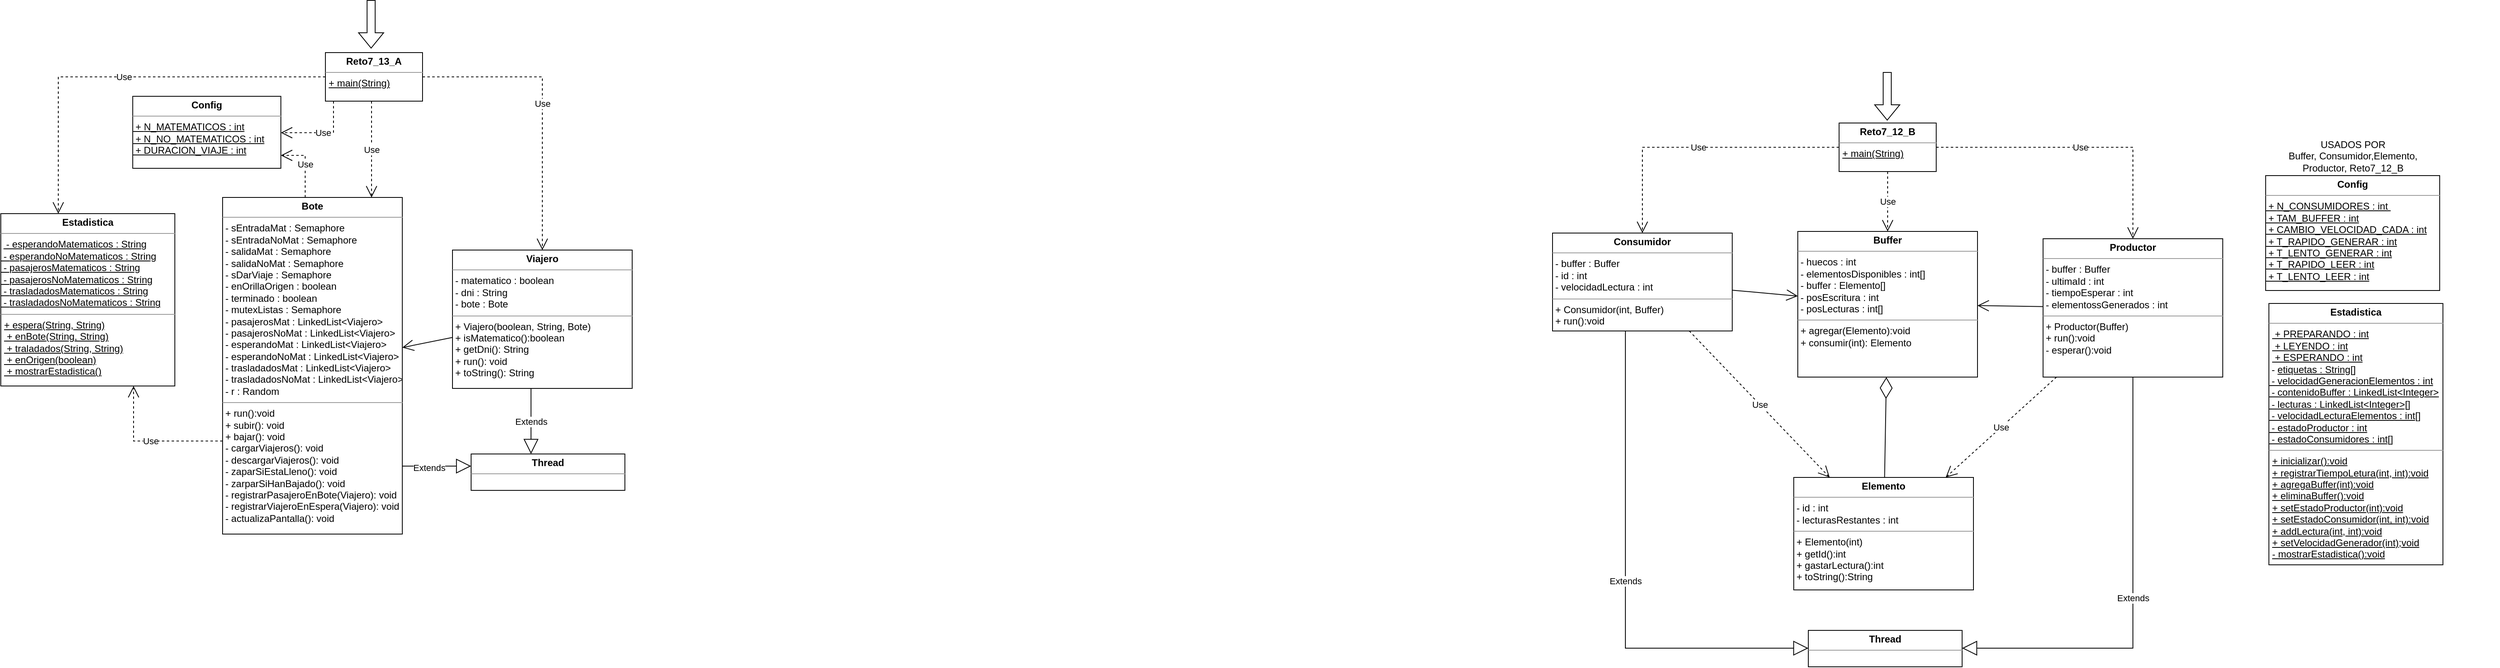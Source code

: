<mxfile version="20.6.2" type="device"><diagram id="MzJFYPw6yOlojLo13A0B" name="Página-1"><mxGraphModel dx="981" dy="581" grid="0" gridSize="10" guides="1" tooltips="1" connect="1" arrows="1" fold="1" page="1" pageScale="1" pageWidth="4000" pageHeight="2000" math="0" shadow="0"><root><mxCell id="0"/><mxCell id="1" parent="0"/><mxCell id="kdmSwV2Cofq7j0bnxIZ5-1" value="&lt;p style=&quot;margin:0px;margin-top:4px;text-align:center;&quot;&gt;&lt;b&gt;Reto7_13_A&lt;/b&gt;&lt;/p&gt;&lt;hr size=&quot;1&quot;&gt;&lt;p style=&quot;margin:0px;margin-left:4px;&quot;&gt;&lt;u&gt;+ main(String)&lt;/u&gt;&lt;br&gt;&lt;/p&gt;" style="verticalAlign=top;align=left;overflow=fill;fontSize=12;fontFamily=Helvetica;html=1;" parent="1" vertex="1"><mxGeometry x="645" y="727" width="120" height="60" as="geometry"/></mxCell><mxCell id="kdmSwV2Cofq7j0bnxIZ5-2" value="" style="shape=flexArrow;endArrow=classic;html=1;rounded=0;" parent="1" edge="1"><mxGeometry width="50" height="50" relative="1" as="geometry"><mxPoint x="701.47" y="662" as="sourcePoint"/><mxPoint x="701.47" y="722" as="targetPoint"/></mxGeometry></mxCell><mxCell id="kdmSwV2Cofq7j0bnxIZ5-5" value="&lt;p style=&quot;margin:0px;margin-top:4px;text-align:center;&quot;&gt;&lt;b&gt;Config&lt;/b&gt;&lt;/p&gt;&lt;hr size=&quot;1&quot;&gt;&lt;p style=&quot;margin:0px;margin-left:4px;&quot;&gt;&lt;/p&gt;&lt;u&gt;&amp;nbsp;+&amp;nbsp;&lt;/u&gt;&lt;span style=&quot;background-color: initial;&quot;&gt;&lt;u&gt;N_MATEMATICOS : int&lt;/u&gt;&lt;/span&gt;&lt;div&gt;&lt;u&gt;&amp;nbsp;+ N_NO_MATEMATICOS : int&lt;/u&gt;&lt;/div&gt;&lt;div&gt;&lt;u&gt;&amp;nbsp;+ DURACION_VIAJE : int&lt;/u&gt;&lt;/div&gt;" style="verticalAlign=top;align=left;overflow=fill;fontSize=12;fontFamily=Helvetica;html=1;" parent="1" vertex="1"><mxGeometry x="407" y="781" width="183" height="89" as="geometry"/></mxCell><mxCell id="kdmSwV2Cofq7j0bnxIZ5-12" value="&lt;p style=&quot;margin:0px;margin-top:4px;text-align:center;&quot;&gt;&lt;b&gt;Thread&lt;/b&gt;&lt;/p&gt;&lt;hr size=&quot;1&quot;&gt;&lt;p style=&quot;margin:0px;margin-left:4px;&quot;&gt;&lt;br&gt;&lt;/p&gt;" style="verticalAlign=top;align=left;overflow=fill;fontSize=12;fontFamily=Helvetica;html=1;" parent="1" vertex="1"><mxGeometry x="825" y="1223" width="190" height="45" as="geometry"/></mxCell><mxCell id="kdmSwV2Cofq7j0bnxIZ5-13" value="&lt;p style=&quot;margin:0px;margin-top:4px;text-align:center;&quot;&gt;&lt;b&gt;Estadistica&lt;/b&gt;&lt;/p&gt;&lt;hr size=&quot;1&quot;&gt;&amp;nbsp;&lt;u style=&quot;background-color: initial;&quot;&gt;&amp;nbsp;-&amp;nbsp;&lt;span style=&quot;background-color: initial;&quot;&gt;esperandoMatematicos : String&lt;/span&gt;&lt;/u&gt;&lt;br&gt;&lt;u style=&quot;background-color: initial;&quot;&gt;&amp;nbsp;-&amp;nbsp;&lt;/u&gt;&lt;u style=&quot;background-color: initial;&quot;&gt;esperandoNoMatematicos : String&lt;br&gt;&lt;/u&gt;&lt;u style=&quot;background-color: initial;&quot;&gt;&amp;nbsp;- pasajerosMatematicos : String&lt;/u&gt;&lt;u style=&quot;background-color: initial;&quot;&gt;&lt;br&gt;&lt;/u&gt;&lt;u&gt;&amp;nbsp;-&amp;nbsp;&lt;/u&gt;&lt;u style=&quot;background-color: initial;&quot;&gt;pasajerosNoMatematicos : String&lt;/u&gt;&lt;u&gt;&lt;br&gt;&amp;nbsp;-&amp;nbsp;&lt;/u&gt;&lt;u style=&quot;background-color: initial;&quot;&gt;trasladadosMatematicos : String&lt;/u&gt;&lt;u&gt;&lt;br&gt;&amp;nbsp;-&amp;nbsp;&lt;/u&gt;&lt;u style=&quot;background-color: initial;&quot;&gt;trasladadosNoMatematicos : String&lt;/u&gt;&lt;u&gt;&lt;br&gt;&lt;/u&gt;&lt;hr size=&quot;1&quot;&gt;&lt;p style=&quot;margin:0px;margin-left:4px;&quot;&gt;&lt;u&gt;+&amp;nbsp;&lt;/u&gt;&lt;span style=&quot;background-color: initial;&quot;&gt;&lt;u&gt;espera(String, String)&lt;/u&gt;&lt;/span&gt;&lt;/p&gt;&lt;p style=&quot;margin:0px;margin-left:4px;&quot;&gt;&lt;u&gt;&amp;nbsp;+ enBote(String, String)&lt;/u&gt;&lt;/p&gt;&lt;p style=&quot;margin:0px;margin-left:4px;&quot;&gt;&lt;u&gt;&amp;nbsp;+ traladados(String, String)&lt;/u&gt;&lt;/p&gt;&lt;p style=&quot;margin:0px;margin-left:4px;&quot;&gt;&lt;u&gt;&amp;nbsp;+ enOrigen(boolean)&lt;/u&gt;&lt;/p&gt;&lt;p style=&quot;margin:0px;margin-left:4px;&quot;&gt;&lt;u&gt;&amp;nbsp;+ mostrarEstadistica()&lt;/u&gt;&lt;/p&gt;" style="verticalAlign=top;align=left;overflow=fill;fontSize=12;fontFamily=Helvetica;html=1;" parent="1" vertex="1"><mxGeometry x="244" y="926" width="215" height="213" as="geometry"/></mxCell><mxCell id="goWe39SvWJ5afLizAlwb-5" value="Extends" style="endArrow=block;endSize=16;endFill=0;html=1;rounded=0;edgeStyle=orthogonalEdgeStyle;startArrow=none;" parent="1" source="1cY4Yod7n6SHqiEkVjwp-2" target="kdmSwV2Cofq7j0bnxIZ5-12" edge="1"><mxGeometry x="-0.224" y="-2" width="160" relative="1" as="geometry"><mxPoint x="505" y="977" as="sourcePoint"/><mxPoint x="713" y="792" as="targetPoint"/><Array as="points"><mxPoint x="793" y="1238"/><mxPoint x="793" y="1238"/></Array><mxPoint as="offset"/></mxGeometry></mxCell><mxCell id="goWe39SvWJ5afLizAlwb-6" value="Extends" style="endArrow=block;endSize=16;endFill=0;html=1;rounded=0;edgeStyle=orthogonalEdgeStyle;jumpStyle=arc;jumpSize=15;" parent="1" source="1cY4Yod7n6SHqiEkVjwp-4" target="kdmSwV2Cofq7j0bnxIZ5-12" edge="1"><mxGeometry width="160" relative="1" as="geometry"><mxPoint x="1023" y="1015" as="sourcePoint"/><mxPoint x="503" y="1074" as="targetPoint"/><Array as="points"><mxPoint x="899" y="1161"/><mxPoint x="899" y="1161"/></Array></mxGeometry></mxCell><mxCell id="goWe39SvWJ5afLizAlwb-12" value="Use" style="endArrow=open;endSize=12;dashed=1;html=1;rounded=0;edgeStyle=orthogonalEdgeStyle;" parent="1" source="kdmSwV2Cofq7j0bnxIZ5-1" target="1cY4Yod7n6SHqiEkVjwp-2" edge="1"><mxGeometry width="160" relative="1" as="geometry"><mxPoint x="720.089" y="382" as="sourcePoint"/><mxPoint x="1028.048" y="892" as="targetPoint"/><Array as="points"><mxPoint x="702" y="897"/><mxPoint x="702" y="897"/></Array></mxGeometry></mxCell><mxCell id="cLcp4YFCbcZAhSx4IMIS-6" value="Use" style="endArrow=open;endSize=12;dashed=1;html=1;rounded=0;" parent="1" source="1cY4Yod7n6SHqiEkVjwp-2" edge="1"><mxGeometry width="160" relative="1" as="geometry"><mxPoint x="577.379" y="977" as="sourcePoint"/><mxPoint x="586" y="1244.715" as="targetPoint"/></mxGeometry></mxCell><mxCell id="1cY4Yod7n6SHqiEkVjwp-2" value="&lt;p style=&quot;margin: 4px 0px 0px; text-align: center;&quot;&gt;&lt;b&gt;Bote&lt;/b&gt;&lt;br&gt;&lt;/p&gt;&lt;hr size=&quot;1&quot;&gt;&lt;p style=&quot;margin:0px;margin-left:4px;&quot;&gt;&lt;/p&gt;&amp;nbsp;-&amp;nbsp;&lt;span style=&quot;background-color: initial;&quot;&gt;sEntradaMat : Semaphore&lt;/span&gt;&lt;div&gt;&amp;nbsp;- sEntradaNoMat : Semaphore&lt;/div&gt;&lt;div&gt;&amp;nbsp;- salidaMat : Semaphore&lt;/div&gt;&lt;div&gt;&amp;nbsp;- salidaNoMat : Semaphore&lt;/div&gt;&lt;div&gt;&amp;nbsp;- sDarViaje : Semaphore&lt;/div&gt;&lt;div&gt;&amp;nbsp;- enOrillaOrigen : boolean&lt;/div&gt;&lt;div&gt;&amp;nbsp;- terminado : boolean&lt;/div&gt;&lt;div&gt;&amp;nbsp;- mutexListas : Semaphore&lt;/div&gt;&lt;div&gt;&amp;nbsp;- pasajerosMat : LinkedList&amp;lt;Viajero&amp;gt;&lt;/div&gt;&lt;div&gt;&amp;nbsp;- pasajerosNoMat : LinkedList&amp;lt;Viajero&amp;gt;&lt;/div&gt;&lt;div&gt;&amp;nbsp;- esperandoMat : LinkedList&amp;lt;Viajero&amp;gt;&lt;/div&gt;&lt;div&gt;&amp;nbsp;- esperandoNoMat : LinkedList&amp;lt;Viajero&amp;gt;&lt;/div&gt;&lt;div&gt;&amp;nbsp;- trasladadosMat : LinkedList&amp;lt;Viajero&amp;gt;&lt;/div&gt;&lt;div&gt;&amp;nbsp;- trasladadosNoMat : LinkedList&amp;lt;Viajero&amp;gt;&lt;/div&gt;&lt;div&gt;&amp;nbsp;- r : Random&lt;/div&gt;&lt;hr size=&quot;1&quot;&gt;&lt;p style=&quot;margin:0px;margin-left:4px;&quot;&gt;&lt;/p&gt;&lt;span style=&quot;background-color: initial;&quot;&gt;&lt;div&gt;&amp;nbsp;+&amp;nbsp;&lt;span style=&quot;background-color: initial;&quot;&gt;run():void&lt;/span&gt;&lt;/div&gt;&lt;/span&gt;&lt;div&gt;&amp;nbsp;+ subir(): void&lt;/div&gt;&lt;div&gt;&amp;nbsp;+ bajar(): void&lt;/div&gt;&lt;div&gt;&amp;nbsp;- cargarViajeros(): void&lt;/div&gt;&lt;div&gt;&amp;nbsp;- descargarViajeros(): void&lt;/div&gt;&lt;div&gt;&amp;nbsp;- zaparSiEstaLleno(): void&lt;/div&gt;&lt;div&gt;&amp;nbsp;- zarparSiHanBajado(): void&lt;/div&gt;&lt;div&gt;&amp;nbsp;- registrarPasajeroEnBote(Viajero): void&lt;/div&gt;&lt;div&gt;&amp;nbsp;- registrarViajeroEnEspera(Viajero): void&lt;/div&gt;&lt;div&gt;&amp;nbsp;- actualizaPantalla(): void&lt;/div&gt;" style="verticalAlign=top;align=left;overflow=fill;fontSize=12;fontFamily=Helvetica;html=1;" parent="1" vertex="1"><mxGeometry x="518" y="906" width="222" height="416" as="geometry"/></mxCell><mxCell id="1cY4Yod7n6SHqiEkVjwp-4" value="&lt;p style=&quot;margin: 4px 0px 0px; text-align: center;&quot;&gt;&lt;b&gt;Viajero&lt;/b&gt;&lt;/p&gt;&lt;hr size=&quot;1&quot;&gt;&lt;p style=&quot;margin:0px;margin-left:4px;&quot;&gt;&lt;/p&gt;&amp;nbsp;-&amp;nbsp;&lt;span style=&quot;background-color: initial;&quot;&gt;matematico : boolean&lt;/span&gt;&lt;div&gt;&amp;nbsp;- dni : String&lt;/div&gt;&lt;div&gt;&amp;nbsp;- bote : Bote&lt;/div&gt;&lt;hr size=&quot;1&quot;&gt;&lt;p style=&quot;margin:0px;margin-left:4px;&quot;&gt;&lt;/p&gt;&lt;span style=&quot;background-color: initial;&quot;&gt;&amp;nbsp;+&amp;nbsp;&lt;/span&gt;&lt;span style=&quot;background-color: initial;&quot;&gt;Viajero(boolean, String, Bote)&lt;/span&gt;&lt;div&gt;&amp;nbsp;+ isMatematico():boolean&lt;/div&gt;&lt;div&gt;&amp;nbsp;+ getDni(): String&lt;/div&gt;&lt;div&gt;&amp;nbsp;+ run(): void&lt;/div&gt;&lt;div&gt;&amp;nbsp;+ toString(): String&lt;/div&gt;" style="verticalAlign=top;align=left;overflow=fill;fontSize=12;fontFamily=Helvetica;html=1;" parent="1" vertex="1"><mxGeometry x="802" y="971" width="222" height="171" as="geometry"/></mxCell><mxCell id="1cY4Yod7n6SHqiEkVjwp-7" value="" style="endArrow=open;endFill=1;endSize=12;html=1;rounded=0;" parent="1" source="1cY4Yod7n6SHqiEkVjwp-4" target="1cY4Yod7n6SHqiEkVjwp-2" edge="1"><mxGeometry width="160" relative="1" as="geometry"><mxPoint x="348.214" y="1095" as="sourcePoint"/><mxPoint x="813" y="1029.649" as="targetPoint"/></mxGeometry></mxCell><mxCell id="1cY4Yod7n6SHqiEkVjwp-11" value="Use" style="endArrow=open;endSize=12;dashed=1;html=1;rounded=0;edgeStyle=orthogonalEdgeStyle;" parent="1" source="kdmSwV2Cofq7j0bnxIZ5-1" target="1cY4Yod7n6SHqiEkVjwp-4" edge="1"><mxGeometry width="160" relative="1" as="geometry"><mxPoint x="731" y="824" as="sourcePoint"/><mxPoint x="712.048" y="948" as="targetPoint"/></mxGeometry></mxCell><mxCell id="1cY4Yod7n6SHqiEkVjwp-12" value="&lt;p style=&quot;margin:0px;margin-top:4px;text-align:center;&quot;&gt;&lt;b&gt;Reto7_12_B&lt;/b&gt;&lt;/p&gt;&lt;hr size=&quot;1&quot;&gt;&lt;p style=&quot;margin:0px;margin-left:4px;&quot;&gt;&lt;u&gt;+ main(String)&lt;/u&gt;&lt;br&gt;&lt;/p&gt;" style="verticalAlign=top;align=left;overflow=fill;fontSize=12;fontFamily=Helvetica;html=1;" parent="1" vertex="1"><mxGeometry x="2515" y="814" width="120" height="60" as="geometry"/></mxCell><mxCell id="1cY4Yod7n6SHqiEkVjwp-13" value="" style="shape=flexArrow;endArrow=classic;html=1;rounded=0;" parent="1" edge="1"><mxGeometry width="50" height="50" relative="1" as="geometry"><mxPoint x="2574.47" y="751" as="sourcePoint"/><mxPoint x="2574.47" y="811" as="targetPoint"/></mxGeometry></mxCell><mxCell id="1cY4Yod7n6SHqiEkVjwp-14" value="&lt;p style=&quot;margin:0px;margin-top:4px;text-align:center;&quot;&gt;&lt;b&gt;Config&lt;/b&gt;&lt;/p&gt;&lt;hr size=&quot;1&quot;&gt;&lt;p style=&quot;margin:0px;margin-left:4px;&quot;&gt;&lt;/p&gt;&lt;u&gt;&amp;nbsp;+&amp;nbsp;&lt;/u&gt;&lt;span style=&quot;background-color: initial;&quot;&gt;&lt;u&gt;N_CONSUMIDORES : int&amp;nbsp;&lt;/u&gt;&lt;/span&gt;&lt;div&gt;&lt;u&gt;&amp;nbsp;+ TAM_BUFFER : int&lt;/u&gt;&lt;/div&gt;&lt;div&gt;&lt;u&gt;&amp;nbsp;+ CAMBIO_VELOCIDAD_CADA : int&lt;/u&gt;&lt;/div&gt;&lt;div&gt;&lt;u&gt;&amp;nbsp;+ T_RAPIDO_GENERAR : int&lt;/u&gt;&lt;/div&gt;&lt;div&gt;&lt;u&gt;&amp;nbsp;+ T_LENTO_GENERAR : int&lt;/u&gt;&lt;/div&gt;&lt;div&gt;&lt;u&gt;&amp;nbsp;+ T_RAPIDO_LEER : int&lt;/u&gt;&lt;/div&gt;&lt;div&gt;&lt;u&gt;&amp;nbsp;+ T_LENTO_LEER : int&lt;/u&gt;&lt;/div&gt;" style="verticalAlign=top;align=left;overflow=fill;fontSize=12;fontFamily=Helvetica;html=1;" parent="1" vertex="1"><mxGeometry x="3042" y="879" width="215" height="142" as="geometry"/></mxCell><mxCell id="1cY4Yod7n6SHqiEkVjwp-15" value="Use" style="endArrow=open;endSize=12;dashed=1;html=1;rounded=0;edgeStyle=orthogonalEdgeStyle;" parent="1" source="1cY4Yod7n6SHqiEkVjwp-12" target="1cY4Yod7n6SHqiEkVjwp-29" edge="1"><mxGeometry width="160" relative="1" as="geometry"><mxPoint x="2460" y="488" as="sourcePoint"/><mxPoint x="2431.048" y="910" as="targetPoint"/></mxGeometry></mxCell><mxCell id="1cY4Yod7n6SHqiEkVjwp-16" value="&lt;p style=&quot;margin:0px;margin-top:4px;text-align:center;&quot;&gt;&lt;b&gt;Thread&lt;/b&gt;&lt;/p&gt;&lt;hr size=&quot;1&quot;&gt;&lt;p style=&quot;margin:0px;margin-left:4px;&quot;&gt;&lt;br&gt;&lt;/p&gt;" style="verticalAlign=top;align=left;overflow=fill;fontSize=12;fontFamily=Helvetica;html=1;" parent="1" vertex="1"><mxGeometry x="2477" y="1441" width="190" height="45" as="geometry"/></mxCell><mxCell id="1cY4Yod7n6SHqiEkVjwp-17" value="&lt;p style=&quot;margin:0px;margin-top:4px;text-align:center;&quot;&gt;&lt;b&gt;Estadistica&lt;/b&gt;&lt;/p&gt;&lt;hr size=&quot;1&quot;&gt;&lt;p style=&quot;margin:0px;margin-left:4px;&quot;&gt;&lt;u&gt;&amp;nbsp;+&amp;nbsp;&lt;/u&gt;&lt;span style=&quot;background-color: initial;&quot;&gt;&lt;u&gt;PREPARANDO : int&lt;/u&gt;&lt;/span&gt;&lt;/p&gt;&lt;p style=&quot;margin:0px;margin-left:4px;&quot;&gt;&lt;u&gt;&amp;nbsp;+ LEYENDO : int&lt;/u&gt;&lt;/p&gt;&lt;p style=&quot;margin:0px;margin-left:4px;&quot;&gt;&lt;u&gt;&amp;nbsp;+ ESPERANDO : int&lt;/u&gt;&lt;/p&gt;&lt;div&gt;&amp;nbsp;-&amp;nbsp;&lt;u&gt;&lt;span style=&quot;background-color: initial;&quot;&gt;etiquetas : String[]&lt;/span&gt;&lt;br&gt;&lt;/u&gt;&lt;/div&gt;&lt;div&gt;&lt;u&gt;&amp;nbsp;- velocidadGeneracionElementos : int&lt;/u&gt;&lt;/div&gt;&lt;div&gt;&lt;u&gt;&amp;nbsp;- contenidoBuffer : LinkedList&amp;lt;Integer&amp;gt;&lt;/u&gt;&lt;/div&gt;&lt;div&gt;&lt;u&gt;&amp;nbsp;- lecturas : LinkedList&amp;lt;Integer&amp;gt;[]&lt;/u&gt;&lt;/div&gt;&lt;div&gt;&lt;u&gt;&amp;nbsp;- velocidadLecturaElementos : int[]&lt;/u&gt;&lt;/div&gt;&lt;div&gt;&lt;u&gt;&amp;nbsp;- estadoProductor : int&lt;/u&gt;&lt;/div&gt;&lt;div&gt;&lt;u&gt;&amp;nbsp;- estadoConsumidores : int[]&lt;/u&gt;&lt;/div&gt;&lt;hr size=&quot;1&quot;&gt;&lt;p style=&quot;margin:0px;margin-left:4px;&quot;&gt;&lt;u&gt;+&amp;nbsp;&lt;/u&gt;&lt;span style=&quot;background-color: initial;&quot;&gt;&lt;u&gt;inicializar():void&lt;/u&gt;&lt;/span&gt;&lt;/p&gt;&lt;p style=&quot;margin:0px;margin-left:4px;&quot;&gt;&lt;u&gt;+ registrarTiempoLetura(int, int):void&lt;/u&gt;&lt;/p&gt;&lt;p style=&quot;margin:0px;margin-left:4px;&quot;&gt;&lt;u&gt;+ agregaBuffer(int):void&lt;/u&gt;&lt;/p&gt;&lt;p style=&quot;margin:0px;margin-left:4px;&quot;&gt;&lt;u&gt;+ eliminaBuffer():void&lt;/u&gt;&lt;/p&gt;&lt;p style=&quot;margin:0px;margin-left:4px;&quot;&gt;&lt;u&gt;+ setEstadoProductor(int):void&lt;/u&gt;&lt;/p&gt;&lt;p style=&quot;margin:0px;margin-left:4px;&quot;&gt;&lt;u&gt;+ setEstadoConsumidor(int, int):void&lt;/u&gt;&lt;/p&gt;&lt;p style=&quot;margin:0px;margin-left:4px;&quot;&gt;&lt;u&gt;+ addLectura(int, int):void&lt;/u&gt;&lt;/p&gt;&lt;p style=&quot;margin:0px;margin-left:4px;&quot;&gt;&lt;u&gt;+ setVelocidadGenerador(int);void&lt;/u&gt;&lt;/p&gt;&lt;p style=&quot;margin:0px;margin-left:4px;&quot;&gt;&lt;u&gt;- mostrarEstadistica():void&lt;/u&gt;&lt;/p&gt;" style="verticalAlign=top;align=left;overflow=fill;fontSize=12;fontFamily=Helvetica;html=1;" parent="1" vertex="1"><mxGeometry x="3046" y="1037" width="215" height="323" as="geometry"/></mxCell><mxCell id="1cY4Yod7n6SHqiEkVjwp-18" value="Extends" style="endArrow=block;endSize=16;endFill=0;html=1;rounded=0;edgeStyle=orthogonalEdgeStyle;startArrow=none;" parent="1" source="1cY4Yod7n6SHqiEkVjwp-24" target="1cY4Yod7n6SHqiEkVjwp-16" edge="1"><mxGeometry width="160" relative="1" as="geometry"><mxPoint x="2378" y="987" as="sourcePoint"/><mxPoint x="2586" y="802" as="targetPoint"/><Array as="points"><mxPoint x="2251" y="1463"/></Array></mxGeometry></mxCell><mxCell id="1cY4Yod7n6SHqiEkVjwp-19" value="Extends" style="endArrow=block;endSize=16;endFill=0;html=1;rounded=0;edgeStyle=orthogonalEdgeStyle;jumpStyle=arc;jumpSize=15;" parent="1" source="1cY4Yod7n6SHqiEkVjwp-25" target="1cY4Yod7n6SHqiEkVjwp-16" edge="1"><mxGeometry width="160" relative="1" as="geometry"><mxPoint x="2896" y="1025" as="sourcePoint"/><mxPoint x="2376" y="1084" as="targetPoint"/><Array as="points"><mxPoint x="2878" y="1463"/></Array></mxGeometry></mxCell><mxCell id="1cY4Yod7n6SHqiEkVjwp-20" value="Use" style="endArrow=open;endSize=12;dashed=1;html=1;rounded=0;edgeStyle=orthogonalEdgeStyle;" parent="1" source="1cY4Yod7n6SHqiEkVjwp-12" target="1cY4Yod7n6SHqiEkVjwp-24" edge="1"><mxGeometry width="160" relative="1" as="geometry"><mxPoint x="2593.089" y="392" as="sourcePoint"/><mxPoint x="2901.048" y="902" as="targetPoint"/></mxGeometry></mxCell><mxCell id="1cY4Yod7n6SHqiEkVjwp-21" value="USADOS POR &lt;br&gt;Buffer, Consumidor,Elemento, &lt;br&gt;Productor, Reto7_12_B" style="text;html=1;strokeColor=none;fillColor=none;align=center;verticalAlign=middle;whiteSpace=wrap;rounded=0;" parent="1" vertex="1"><mxGeometry x="2968.5" y="840" width="362" height="30" as="geometry"/></mxCell><mxCell id="1cY4Yod7n6SHqiEkVjwp-22" value="Use" style="endArrow=open;endSize=12;dashed=1;html=1;rounded=0;" parent="1" source="1cY4Yod7n6SHqiEkVjwp-25" target="1cY4Yod7n6SHqiEkVjwp-30" edge="1"><mxGeometry width="160" relative="1" as="geometry"><mxPoint x="2615.026" y="1018.0" as="sourcePoint"/><mxPoint x="2564.621" y="1128" as="targetPoint"/></mxGeometry></mxCell><mxCell id="1cY4Yod7n6SHqiEkVjwp-23" value="Use" style="endArrow=open;endSize=12;dashed=1;html=1;rounded=0;" parent="1" source="1cY4Yod7n6SHqiEkVjwp-24" target="1cY4Yod7n6SHqiEkVjwp-30" edge="1"><mxGeometry width="160" relative="1" as="geometry"><mxPoint x="2450.379" y="987" as="sourcePoint"/><mxPoint x="2521.35" y="1128" as="targetPoint"/></mxGeometry></mxCell><mxCell id="1cY4Yod7n6SHqiEkVjwp-24" value="&lt;p style=&quot;margin: 4px 0px 0px; text-align: center;&quot;&gt;&lt;b&gt;Consumidor&lt;/b&gt;&lt;br&gt;&lt;/p&gt;&lt;hr size=&quot;1&quot;&gt;&lt;p style=&quot;margin:0px;margin-left:4px;&quot;&gt;&lt;/p&gt;&amp;nbsp;-&amp;nbsp;&lt;span style=&quot;background-color: initial;&quot;&gt;buffer : Buffer&lt;/span&gt;&lt;div&gt;&amp;nbsp;- id : int&lt;/div&gt;&lt;div&gt;&amp;nbsp;- velocidadLectura : int&lt;/div&gt;&lt;hr size=&quot;1&quot;&gt;&lt;p style=&quot;margin:0px;margin-left:4px;&quot;&gt;&lt;/p&gt;&lt;span style=&quot;background-color: initial;&quot;&gt;&lt;div&gt;&amp;nbsp;+&amp;nbsp;&lt;span style=&quot;background-color: initial;&quot;&gt;Consumidor(int, Buffer)&lt;/span&gt;&lt;/div&gt;&lt;/span&gt;&lt;div&gt;&amp;nbsp;+ run():void&lt;/div&gt;" style="verticalAlign=top;align=left;overflow=fill;fontSize=12;fontFamily=Helvetica;html=1;" parent="1" vertex="1"><mxGeometry x="2161" y="950" width="222" height="121" as="geometry"/></mxCell><mxCell id="1cY4Yod7n6SHqiEkVjwp-25" value="&lt;p style=&quot;margin: 4px 0px 0px; text-align: center;&quot;&gt;&lt;b&gt;Productor&lt;/b&gt;&lt;/p&gt;&lt;hr size=&quot;1&quot;&gt;&lt;p style=&quot;margin:0px;margin-left:4px;&quot;&gt;&lt;/p&gt;&amp;nbsp;-&amp;nbsp;&lt;span style=&quot;background-color: initial;&quot;&gt;buffer : Buffer&lt;/span&gt;&lt;span style=&quot;background-color: initial;&quot;&gt;&lt;div&gt;&amp;nbsp;- ultimaId : int&lt;/div&gt;&lt;div&gt;&amp;nbsp;- tiempoEsperar : int&lt;/div&gt;&lt;div&gt;&amp;nbsp;- elementossGenerados : int&lt;/div&gt;&lt;/span&gt;&lt;hr size=&quot;1&quot;&gt;&lt;p style=&quot;margin:0px;margin-left:4px;&quot;&gt;&lt;/p&gt;&lt;span style=&quot;background-color: initial;&quot;&gt;&amp;nbsp;+&amp;nbsp;&lt;/span&gt;&lt;span style=&quot;background-color: initial;&quot;&gt;Productor(Buffer)&lt;/span&gt;&lt;div&gt;&amp;nbsp;+ run():void&lt;/div&gt;&lt;div&gt;&amp;nbsp;- esperar():void&lt;/div&gt;" style="verticalAlign=top;align=left;overflow=fill;fontSize=12;fontFamily=Helvetica;html=1;" parent="1" vertex="1"><mxGeometry x="2767" y="957" width="222" height="171" as="geometry"/></mxCell><mxCell id="1cY4Yod7n6SHqiEkVjwp-26" value="" style="endArrow=diamondThin;endFill=0;endSize=24;html=1;rounded=0;" parent="1" source="1cY4Yod7n6SHqiEkVjwp-30" target="1cY4Yod7n6SHqiEkVjwp-29" edge="1"><mxGeometry width="160" relative="1" as="geometry"><mxPoint x="2405" y="1153" as="sourcePoint"/><mxPoint x="2315" y="1325" as="targetPoint"/></mxGeometry></mxCell><mxCell id="1cY4Yod7n6SHqiEkVjwp-27" value="" style="endArrow=open;endFill=1;endSize=12;html=1;rounded=0;" parent="1" source="1cY4Yod7n6SHqiEkVjwp-24" target="1cY4Yod7n6SHqiEkVjwp-29" edge="1"><mxGeometry width="160" relative="1" as="geometry"><mxPoint x="2405" y="1153" as="sourcePoint"/><mxPoint x="2565" y="1153" as="targetPoint"/></mxGeometry></mxCell><mxCell id="1cY4Yod7n6SHqiEkVjwp-28" value="" style="endArrow=open;endFill=1;endSize=12;html=1;rounded=0;" parent="1" source="1cY4Yod7n6SHqiEkVjwp-25" target="1cY4Yod7n6SHqiEkVjwp-29" edge="1"><mxGeometry width="160" relative="1" as="geometry"><mxPoint x="2221.214" y="1105" as="sourcePoint"/><mxPoint x="2216.582" y="1069" as="targetPoint"/></mxGeometry></mxCell><mxCell id="1cY4Yod7n6SHqiEkVjwp-29" value="&lt;p style=&quot;margin: 4px 0px 0px; text-align: center;&quot;&gt;&lt;b&gt;Buffer&lt;/b&gt;&lt;br&gt;&lt;/p&gt;&lt;hr size=&quot;1&quot;&gt;&lt;p style=&quot;margin:0px;margin-left:4px;&quot;&gt;&lt;/p&gt;&amp;nbsp;-&amp;nbsp;&lt;span style=&quot;background-color: initial;&quot;&gt;huecos : int&lt;/span&gt;&lt;div&gt;&amp;nbsp;- elementosDisponibles : int[]&lt;/div&gt;&lt;div&gt;&amp;nbsp;- buffer : Elemento[]&lt;/div&gt;&lt;div&gt;&amp;nbsp;- posEscritura : int&lt;/div&gt;&lt;div&gt;&amp;nbsp;- posLecturas : int[]&lt;/div&gt;&lt;hr size=&quot;1&quot;&gt;&lt;p style=&quot;margin:0px;margin-left:4px;&quot;&gt;&lt;/p&gt;&lt;div&gt;&amp;nbsp;+ agregar(Elemento):void&lt;/div&gt;&lt;div&gt;&amp;nbsp;+ consumir(int): Elemento&lt;/div&gt;" style="verticalAlign=top;align=left;overflow=fill;fontSize=12;fontFamily=Helvetica;html=1;" parent="1" vertex="1"><mxGeometry x="2464" y="948" width="222" height="180" as="geometry"/></mxCell><mxCell id="1cY4Yod7n6SHqiEkVjwp-30" value="&lt;p style=&quot;margin: 4px 0px 0px; text-align: center;&quot;&gt;&lt;b&gt;Elemento&lt;/b&gt;&lt;br&gt;&lt;/p&gt;&lt;hr size=&quot;1&quot;&gt;&lt;p style=&quot;margin:0px;margin-left:4px;&quot;&gt;&lt;/p&gt;&amp;nbsp;-&amp;nbsp;&lt;span style=&quot;background-color: initial;&quot;&gt;id : int&lt;/span&gt;&lt;div&gt;&amp;nbsp;- lecturasRestantes : int&lt;/div&gt;&lt;hr size=&quot;1&quot;&gt;&lt;p style=&quot;margin:0px;margin-left:4px;&quot;&gt;&lt;/p&gt;&lt;span style=&quot;background-color: initial;&quot;&gt;&amp;nbsp;+&amp;nbsp;&lt;/span&gt;&lt;span style=&quot;background-color: initial;&quot;&gt;Elemento(int)&lt;/span&gt;&lt;span style=&quot;background-color: initial;&quot;&gt;&lt;div&gt;&amp;nbsp;+ getId():int&lt;/div&gt;&lt;div&gt;&amp;nbsp;+ gastarLectura():int&lt;/div&gt;&lt;div&gt;&amp;nbsp;+ toString():String&lt;/div&gt;&lt;/span&gt;" style="verticalAlign=top;align=left;overflow=fill;fontSize=12;fontFamily=Helvetica;html=1;" parent="1" vertex="1"><mxGeometry x="2459" y="1252" width="222" height="139" as="geometry"/></mxCell><mxCell id="1cY4Yod7n6SHqiEkVjwp-31" value="Use" style="endArrow=open;endSize=12;dashed=1;html=1;rounded=0;edgeStyle=orthogonalEdgeStyle;" parent="1" source="1cY4Yod7n6SHqiEkVjwp-12" target="1cY4Yod7n6SHqiEkVjwp-25" edge="1"><mxGeometry width="160" relative="1" as="geometry"><mxPoint x="2604" y="834" as="sourcePoint"/><mxPoint x="2585.048" y="958" as="targetPoint"/></mxGeometry></mxCell><mxCell id="HdBYPvzMTJ2l69L721Ia-1" value="Use" style="endArrow=open;endSize=12;dashed=1;html=1;rounded=0;edgeStyle=orthogonalEdgeStyle;" edge="1" parent="1" source="kdmSwV2Cofq7j0bnxIZ5-1" target="kdmSwV2Cofq7j0bnxIZ5-13"><mxGeometry width="160" relative="1" as="geometry"><mxPoint x="712.0" y="874" as="sourcePoint"/><mxPoint x="712.0" y="916" as="targetPoint"/><Array as="points"><mxPoint x="315" y="757"/></Array></mxGeometry></mxCell><mxCell id="HdBYPvzMTJ2l69L721Ia-2" value="Use" style="endArrow=open;endSize=12;dashed=1;html=1;rounded=0;edgeStyle=orthogonalEdgeStyle;" edge="1" parent="1" source="1cY4Yod7n6SHqiEkVjwp-2" target="kdmSwV2Cofq7j0bnxIZ5-13"><mxGeometry width="160" relative="1" as="geometry"><mxPoint x="652.0" y="844" as="sourcePoint"/><mxPoint x="408" y="936" as="targetPoint"/><Array as="points"><mxPoint x="408" y="1207"/></Array></mxGeometry></mxCell><mxCell id="HdBYPvzMTJ2l69L721Ia-4" value="Use" style="endArrow=open;endSize=12;dashed=1;html=1;rounded=0;edgeStyle=orthogonalEdgeStyle;" edge="1" parent="1" source="kdmSwV2Cofq7j0bnxIZ5-1" target="kdmSwV2Cofq7j0bnxIZ5-5"><mxGeometry width="160" relative="1" as="geometry"><mxPoint x="712.0" y="797" as="sourcePoint"/><mxPoint x="712.0" y="916" as="targetPoint"/><Array as="points"><mxPoint x="655" y="826"/></Array></mxGeometry></mxCell><mxCell id="HdBYPvzMTJ2l69L721Ia-5" value="Use" style="endArrow=open;endSize=12;dashed=1;html=1;rounded=0;edgeStyle=orthogonalEdgeStyle;" edge="1" parent="1" source="1cY4Yod7n6SHqiEkVjwp-2" target="kdmSwV2Cofq7j0bnxIZ5-5"><mxGeometry width="160" relative="1" as="geometry"><mxPoint x="665" y="797" as="sourcePoint"/><mxPoint x="600" y="836" as="targetPoint"/><Array as="points"><mxPoint x="620" y="854"/></Array></mxGeometry></mxCell></root></mxGraphModel></diagram></mxfile>